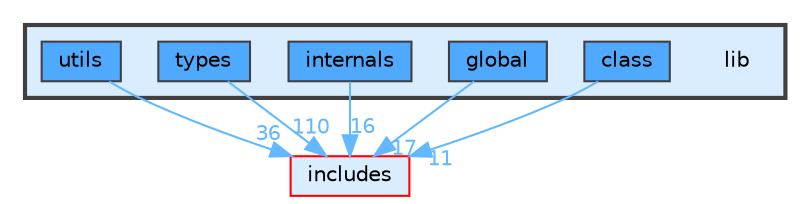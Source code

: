 digraph "lib"
{
 // LATEX_PDF_SIZE
  bgcolor="transparent";
  edge [fontname=Helvetica,fontsize=10,labelfontname=Helvetica,labelfontsize=10];
  node [fontname=Helvetica,fontsize=10,shape=box,height=0.2,width=0.4];
  compound=true
  subgraph clusterdir_97aefd0d527b934f1d99a682da8fe6a9 {
    graph [ bgcolor="#daedff", pencolor="grey25", label="", fontname=Helvetica,fontsize=10 style="filled,bold", URL="dir_97aefd0d527b934f1d99a682da8fe6a9.html",tooltip=""]
    dir_97aefd0d527b934f1d99a682da8fe6a9 [shape=plaintext, label="lib"];
  dir_285d619cbfa84c6430bdb6c8ccfd6309 [label="class", fillcolor="#4ea9ff", color="grey25", style="filled", URL="dir_285d619cbfa84c6430bdb6c8ccfd6309.html",tooltip=""];
  dir_e5351f453d76e877d7266eb645a452b4 [label="global", fillcolor="#4ea9ff", color="grey25", style="filled", URL="dir_e5351f453d76e877d7266eb645a452b4.html",tooltip=""];
  dir_b676090d228801dd7ffbbb73657bbc43 [label="internals", fillcolor="#4ea9ff", color="grey25", style="filled", URL="dir_b676090d228801dd7ffbbb73657bbc43.html",tooltip=""];
  dir_560694f03ee5bf1136d79e4f1ca1ca37 [label="types", fillcolor="#4ea9ff", color="grey25", style="filled", URL="dir_560694f03ee5bf1136d79e4f1ca1ca37.html",tooltip=""];
  dir_4ce02b87227cef1244bdd1fa3b12a08b [label="utils", fillcolor="#4ea9ff", color="grey25", style="filled", URL="dir_4ce02b87227cef1244bdd1fa3b12a08b.html",tooltip=""];
  }
  dir_09e761304027c904456130627fd4dcf5 [label="includes", fillcolor="#daedff", color="red", style="filled", URL="dir_09e761304027c904456130627fd4dcf5.html",tooltip=""];
  dir_285d619cbfa84c6430bdb6c8ccfd6309->dir_09e761304027c904456130627fd4dcf5 [headlabel="11", labeldistance=1.5 headhref="dir_000006_000017.html" href="dir_000006_000017.html" color="steelblue1" fontcolor="steelblue1"];
  dir_e5351f453d76e877d7266eb645a452b4->dir_09e761304027c904456130627fd4dcf5 [headlabel="17", labeldistance=1.5 headhref="dir_000016_000017.html" href="dir_000016_000017.html" color="steelblue1" fontcolor="steelblue1"];
  dir_b676090d228801dd7ffbbb73657bbc43->dir_09e761304027c904456130627fd4dcf5 [headlabel="16", labeldistance=1.5 headhref="dir_000019_000017.html" href="dir_000019_000017.html" color="steelblue1" fontcolor="steelblue1"];
  dir_560694f03ee5bf1136d79e4f1ca1ca37->dir_09e761304027c904456130627fd4dcf5 [headlabel="110", labeldistance=1.5 headhref="dir_000035_000017.html" href="dir_000035_000017.html" color="steelblue1" fontcolor="steelblue1"];
  dir_4ce02b87227cef1244bdd1fa3b12a08b->dir_09e761304027c904456130627fd4dcf5 [headlabel="36", labeldistance=1.5 headhref="dir_000039_000017.html" href="dir_000039_000017.html" color="steelblue1" fontcolor="steelblue1"];
}
